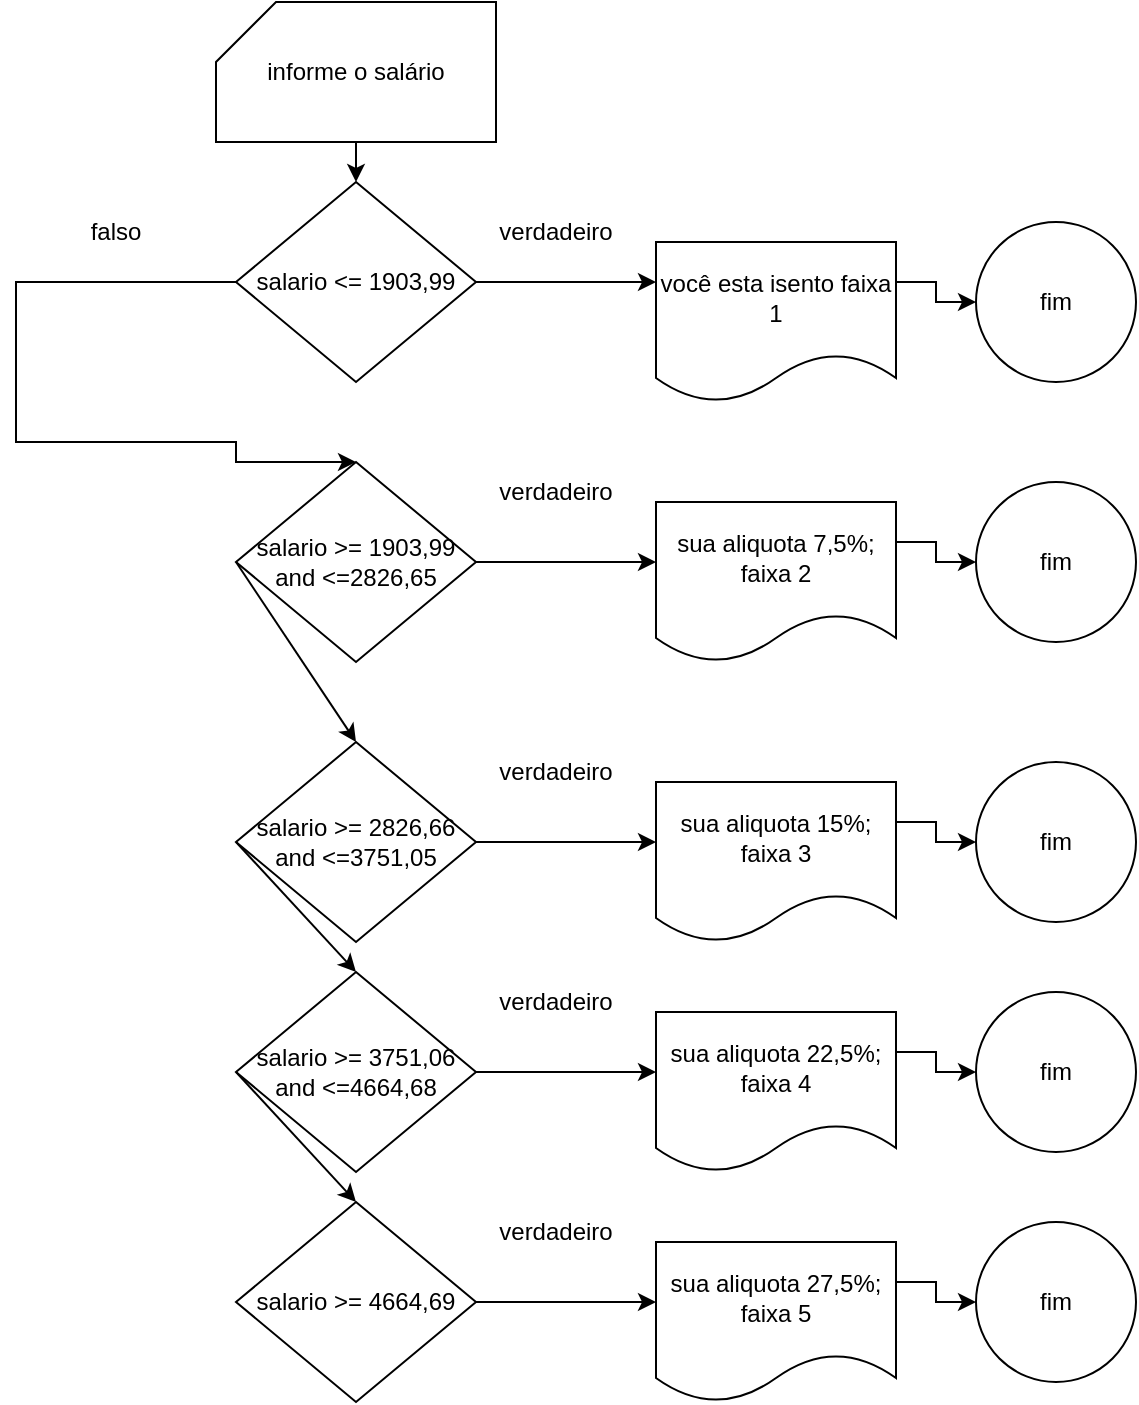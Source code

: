 <mxfile version="20.6.0" type="github"><diagram id="mE2VbJF36ffTi4dWG3OL" name="Página-1"><mxGraphModel dx="1422" dy="794" grid="1" gridSize="10" guides="1" tooltips="1" connect="1" arrows="1" fold="1" page="1" pageScale="1" pageWidth="827" pageHeight="1169" math="0" shadow="0"><root><mxCell id="0"/><mxCell id="1" parent="0"/><mxCell id="WdNH_2V_ghnHtiO5Qkrk-6" style="edgeStyle=orthogonalEdgeStyle;rounded=0;orthogonalLoop=1;jettySize=auto;html=1;exitX=0.5;exitY=1;exitDx=0;exitDy=0;exitPerimeter=0;entryX=0.5;entryY=0;entryDx=0;entryDy=0;" edge="1" parent="1" source="WdNH_2V_ghnHtiO5Qkrk-1" target="WdNH_2V_ghnHtiO5Qkrk-2"><mxGeometry relative="1" as="geometry"/></mxCell><mxCell id="WdNH_2V_ghnHtiO5Qkrk-1" value="informe o salário" style="shape=card;whiteSpace=wrap;html=1;" vertex="1" parent="1"><mxGeometry x="350" y="20" width="140" height="70" as="geometry"/></mxCell><mxCell id="WdNH_2V_ghnHtiO5Qkrk-11" style="edgeStyle=orthogonalEdgeStyle;rounded=0;orthogonalLoop=1;jettySize=auto;html=1;exitX=1;exitY=0.5;exitDx=0;exitDy=0;entryX=0;entryY=0.25;entryDx=0;entryDy=0;" edge="1" parent="1" source="WdNH_2V_ghnHtiO5Qkrk-2" target="WdNH_2V_ghnHtiO5Qkrk-4"><mxGeometry relative="1" as="geometry"/></mxCell><mxCell id="WdNH_2V_ghnHtiO5Qkrk-14" style="edgeStyle=orthogonalEdgeStyle;rounded=0;orthogonalLoop=1;jettySize=auto;html=1;exitX=0;exitY=0.5;exitDx=0;exitDy=0;entryX=0.5;entryY=0;entryDx=0;entryDy=0;" edge="1" parent="1" source="WdNH_2V_ghnHtiO5Qkrk-2" target="WdNH_2V_ghnHtiO5Qkrk-12"><mxGeometry relative="1" as="geometry"><Array as="points"><mxPoint x="250" y="160"/><mxPoint x="250" y="240"/><mxPoint x="360" y="240"/><mxPoint x="360" y="250"/></Array></mxGeometry></mxCell><mxCell id="WdNH_2V_ghnHtiO5Qkrk-2" value="salario &amp;lt;= 1903,99" style="rhombus;whiteSpace=wrap;html=1;" vertex="1" parent="1"><mxGeometry x="360" y="110" width="120" height="100" as="geometry"/></mxCell><mxCell id="WdNH_2V_ghnHtiO5Qkrk-24" style="edgeStyle=orthogonalEdgeStyle;rounded=0;orthogonalLoop=1;jettySize=auto;html=1;exitX=1;exitY=0.25;exitDx=0;exitDy=0;" edge="1" parent="1" source="WdNH_2V_ghnHtiO5Qkrk-4" target="WdNH_2V_ghnHtiO5Qkrk-21"><mxGeometry relative="1" as="geometry"/></mxCell><mxCell id="WdNH_2V_ghnHtiO5Qkrk-4" value="você esta isento faixa 1" style="shape=document;whiteSpace=wrap;html=1;boundedLbl=1;" vertex="1" parent="1"><mxGeometry x="570" y="140" width="120" height="80" as="geometry"/></mxCell><mxCell id="WdNH_2V_ghnHtiO5Qkrk-30" style="edgeStyle=orthogonalEdgeStyle;rounded=0;orthogonalLoop=1;jettySize=auto;html=1;exitX=1;exitY=0.5;exitDx=0;exitDy=0;entryX=0;entryY=0.375;entryDx=0;entryDy=0;entryPerimeter=0;" edge="1" parent="1" source="WdNH_2V_ghnHtiO5Qkrk-12" target="WdNH_2V_ghnHtiO5Qkrk-26"><mxGeometry relative="1" as="geometry"/></mxCell><mxCell id="WdNH_2V_ghnHtiO5Qkrk-12" value="salario &amp;gt;= 1903,99 and &amp;lt;=2826,65" style="rhombus;whiteSpace=wrap;html=1;" vertex="1" parent="1"><mxGeometry x="360" y="250" width="120" height="100" as="geometry"/></mxCell><mxCell id="WdNH_2V_ghnHtiO5Qkrk-15" value="verdadeiro" style="text;html=1;strokeColor=none;fillColor=none;align=center;verticalAlign=middle;whiteSpace=wrap;rounded=0;" vertex="1" parent="1"><mxGeometry x="490" y="120" width="60" height="30" as="geometry"/></mxCell><mxCell id="WdNH_2V_ghnHtiO5Qkrk-19" value="falso" style="text;html=1;strokeColor=none;fillColor=none;align=center;verticalAlign=middle;whiteSpace=wrap;rounded=0;" vertex="1" parent="1"><mxGeometry x="270" y="120" width="60" height="30" as="geometry"/></mxCell><mxCell id="WdNH_2V_ghnHtiO5Qkrk-21" value="fim" style="ellipse;whiteSpace=wrap;html=1;aspect=fixed;" vertex="1" parent="1"><mxGeometry x="730" y="130" width="80" height="80" as="geometry"/></mxCell><mxCell id="WdNH_2V_ghnHtiO5Qkrk-25" style="edgeStyle=orthogonalEdgeStyle;rounded=0;orthogonalLoop=1;jettySize=auto;html=1;exitX=1;exitY=0.25;exitDx=0;exitDy=0;" edge="1" parent="1" source="WdNH_2V_ghnHtiO5Qkrk-26" target="WdNH_2V_ghnHtiO5Qkrk-28"><mxGeometry relative="1" as="geometry"/></mxCell><mxCell id="WdNH_2V_ghnHtiO5Qkrk-26" value="sua aliquota 7,5%; faixa 2" style="shape=document;whiteSpace=wrap;html=1;boundedLbl=1;" vertex="1" parent="1"><mxGeometry x="570" y="270" width="120" height="80" as="geometry"/></mxCell><mxCell id="WdNH_2V_ghnHtiO5Qkrk-27" value="verdadeiro" style="text;html=1;strokeColor=none;fillColor=none;align=center;verticalAlign=middle;whiteSpace=wrap;rounded=0;" vertex="1" parent="1"><mxGeometry x="490" y="250" width="60" height="30" as="geometry"/></mxCell><mxCell id="WdNH_2V_ghnHtiO5Qkrk-28" value="fim" style="ellipse;whiteSpace=wrap;html=1;aspect=fixed;" vertex="1" parent="1"><mxGeometry x="730" y="260" width="80" height="80" as="geometry"/></mxCell><mxCell id="WdNH_2V_ghnHtiO5Qkrk-33" style="edgeStyle=orthogonalEdgeStyle;rounded=0;orthogonalLoop=1;jettySize=auto;html=1;exitX=1;exitY=0.5;exitDx=0;exitDy=0;entryX=0;entryY=0.375;entryDx=0;entryDy=0;entryPerimeter=0;" edge="1" parent="1" source="WdNH_2V_ghnHtiO5Qkrk-34" target="WdNH_2V_ghnHtiO5Qkrk-36"><mxGeometry relative="1" as="geometry"/></mxCell><mxCell id="WdNH_2V_ghnHtiO5Qkrk-34" value="salario &amp;gt;= 2826,66 and &amp;lt;=3751,05" style="rhombus;whiteSpace=wrap;html=1;" vertex="1" parent="1"><mxGeometry x="360" y="390" width="120" height="100" as="geometry"/></mxCell><mxCell id="WdNH_2V_ghnHtiO5Qkrk-35" style="edgeStyle=orthogonalEdgeStyle;rounded=0;orthogonalLoop=1;jettySize=auto;html=1;exitX=1;exitY=0.25;exitDx=0;exitDy=0;" edge="1" parent="1" source="WdNH_2V_ghnHtiO5Qkrk-36" target="WdNH_2V_ghnHtiO5Qkrk-38"><mxGeometry relative="1" as="geometry"/></mxCell><mxCell id="WdNH_2V_ghnHtiO5Qkrk-36" value="sua aliquota 15%; faixa 3" style="shape=document;whiteSpace=wrap;html=1;boundedLbl=1;" vertex="1" parent="1"><mxGeometry x="570" y="410" width="120" height="80" as="geometry"/></mxCell><mxCell id="WdNH_2V_ghnHtiO5Qkrk-37" value="verdadeiro" style="text;html=1;strokeColor=none;fillColor=none;align=center;verticalAlign=middle;whiteSpace=wrap;rounded=0;" vertex="1" parent="1"><mxGeometry x="490" y="390" width="60" height="30" as="geometry"/></mxCell><mxCell id="WdNH_2V_ghnHtiO5Qkrk-38" value="fim" style="ellipse;whiteSpace=wrap;html=1;aspect=fixed;" vertex="1" parent="1"><mxGeometry x="730" y="400" width="80" height="80" as="geometry"/></mxCell><mxCell id="WdNH_2V_ghnHtiO5Qkrk-39" style="edgeStyle=orthogonalEdgeStyle;rounded=0;orthogonalLoop=1;jettySize=auto;html=1;exitX=1;exitY=0.5;exitDx=0;exitDy=0;entryX=0;entryY=0.375;entryDx=0;entryDy=0;entryPerimeter=0;" edge="1" parent="1" source="WdNH_2V_ghnHtiO5Qkrk-40" target="WdNH_2V_ghnHtiO5Qkrk-42"><mxGeometry relative="1" as="geometry"/></mxCell><mxCell id="WdNH_2V_ghnHtiO5Qkrk-40" value="salario &amp;gt;= 3751,06 and &amp;lt;=4664,68" style="rhombus;whiteSpace=wrap;html=1;" vertex="1" parent="1"><mxGeometry x="360" y="505" width="120" height="100" as="geometry"/></mxCell><mxCell id="WdNH_2V_ghnHtiO5Qkrk-41" style="edgeStyle=orthogonalEdgeStyle;rounded=0;orthogonalLoop=1;jettySize=auto;html=1;exitX=1;exitY=0.25;exitDx=0;exitDy=0;" edge="1" parent="1" source="WdNH_2V_ghnHtiO5Qkrk-42" target="WdNH_2V_ghnHtiO5Qkrk-44"><mxGeometry relative="1" as="geometry"/></mxCell><mxCell id="WdNH_2V_ghnHtiO5Qkrk-42" value="sua aliquota 22,5%; faixa 4" style="shape=document;whiteSpace=wrap;html=1;boundedLbl=1;" vertex="1" parent="1"><mxGeometry x="570" y="525" width="120" height="80" as="geometry"/></mxCell><mxCell id="WdNH_2V_ghnHtiO5Qkrk-43" value="verdadeiro" style="text;html=1;strokeColor=none;fillColor=none;align=center;verticalAlign=middle;whiteSpace=wrap;rounded=0;" vertex="1" parent="1"><mxGeometry x="490" y="505" width="60" height="30" as="geometry"/></mxCell><mxCell id="WdNH_2V_ghnHtiO5Qkrk-44" value="fim" style="ellipse;whiteSpace=wrap;html=1;aspect=fixed;" vertex="1" parent="1"><mxGeometry x="730" y="515" width="80" height="80" as="geometry"/></mxCell><mxCell id="WdNH_2V_ghnHtiO5Qkrk-45" style="edgeStyle=orthogonalEdgeStyle;rounded=0;orthogonalLoop=1;jettySize=auto;html=1;exitX=1;exitY=0.5;exitDx=0;exitDy=0;entryX=0;entryY=0.375;entryDx=0;entryDy=0;entryPerimeter=0;" edge="1" parent="1" source="WdNH_2V_ghnHtiO5Qkrk-46" target="WdNH_2V_ghnHtiO5Qkrk-48"><mxGeometry relative="1" as="geometry"/></mxCell><mxCell id="WdNH_2V_ghnHtiO5Qkrk-46" value="salario &gt;= 4664,69" style="rhombus;whiteSpace=wrap;html=1;" vertex="1" parent="1"><mxGeometry x="360" y="620" width="120" height="100" as="geometry"/></mxCell><mxCell id="WdNH_2V_ghnHtiO5Qkrk-47" style="edgeStyle=orthogonalEdgeStyle;rounded=0;orthogonalLoop=1;jettySize=auto;html=1;exitX=1;exitY=0.25;exitDx=0;exitDy=0;" edge="1" parent="1" source="WdNH_2V_ghnHtiO5Qkrk-48" target="WdNH_2V_ghnHtiO5Qkrk-50"><mxGeometry relative="1" as="geometry"/></mxCell><mxCell id="WdNH_2V_ghnHtiO5Qkrk-48" value="sua aliquota 27,5%; faixa 5" style="shape=document;whiteSpace=wrap;html=1;boundedLbl=1;" vertex="1" parent="1"><mxGeometry x="570" y="640" width="120" height="80" as="geometry"/></mxCell><mxCell id="WdNH_2V_ghnHtiO5Qkrk-49" value="verdadeiro" style="text;html=1;strokeColor=none;fillColor=none;align=center;verticalAlign=middle;whiteSpace=wrap;rounded=0;" vertex="1" parent="1"><mxGeometry x="490" y="620" width="60" height="30" as="geometry"/></mxCell><mxCell id="WdNH_2V_ghnHtiO5Qkrk-50" value="fim" style="ellipse;whiteSpace=wrap;html=1;aspect=fixed;" vertex="1" parent="1"><mxGeometry x="730" y="630" width="80" height="80" as="geometry"/></mxCell><mxCell id="WdNH_2V_ghnHtiO5Qkrk-58" value="" style="endArrow=classic;html=1;rounded=0;exitX=0;exitY=0.5;exitDx=0;exitDy=0;entryX=0.5;entryY=0;entryDx=0;entryDy=0;" edge="1" parent="1" source="WdNH_2V_ghnHtiO5Qkrk-12" target="WdNH_2V_ghnHtiO5Qkrk-34"><mxGeometry width="50" height="50" relative="1" as="geometry"><mxPoint x="390" y="530" as="sourcePoint"/><mxPoint x="440" y="480" as="targetPoint"/></mxGeometry></mxCell><mxCell id="WdNH_2V_ghnHtiO5Qkrk-59" value="" style="endArrow=classic;html=1;rounded=0;exitX=0;exitY=0.5;exitDx=0;exitDy=0;entryX=0.5;entryY=0;entryDx=0;entryDy=0;" edge="1" parent="1" source="WdNH_2V_ghnHtiO5Qkrk-34" target="WdNH_2V_ghnHtiO5Qkrk-40"><mxGeometry width="50" height="50" relative="1" as="geometry"><mxPoint x="340" y="445" as="sourcePoint"/><mxPoint x="400" y="535" as="targetPoint"/></mxGeometry></mxCell><mxCell id="WdNH_2V_ghnHtiO5Qkrk-60" value="" style="endArrow=classic;html=1;rounded=0;entryX=0.5;entryY=0;entryDx=0;entryDy=0;exitX=0;exitY=0.5;exitDx=0;exitDy=0;" edge="1" parent="1" source="WdNH_2V_ghnHtiO5Qkrk-40" target="WdNH_2V_ghnHtiO5Qkrk-46"><mxGeometry width="50" height="50" relative="1" as="geometry"><mxPoint x="360" y="560" as="sourcePoint"/><mxPoint x="414" y="640" as="targetPoint"/></mxGeometry></mxCell></root></mxGraphModel></diagram></mxfile>